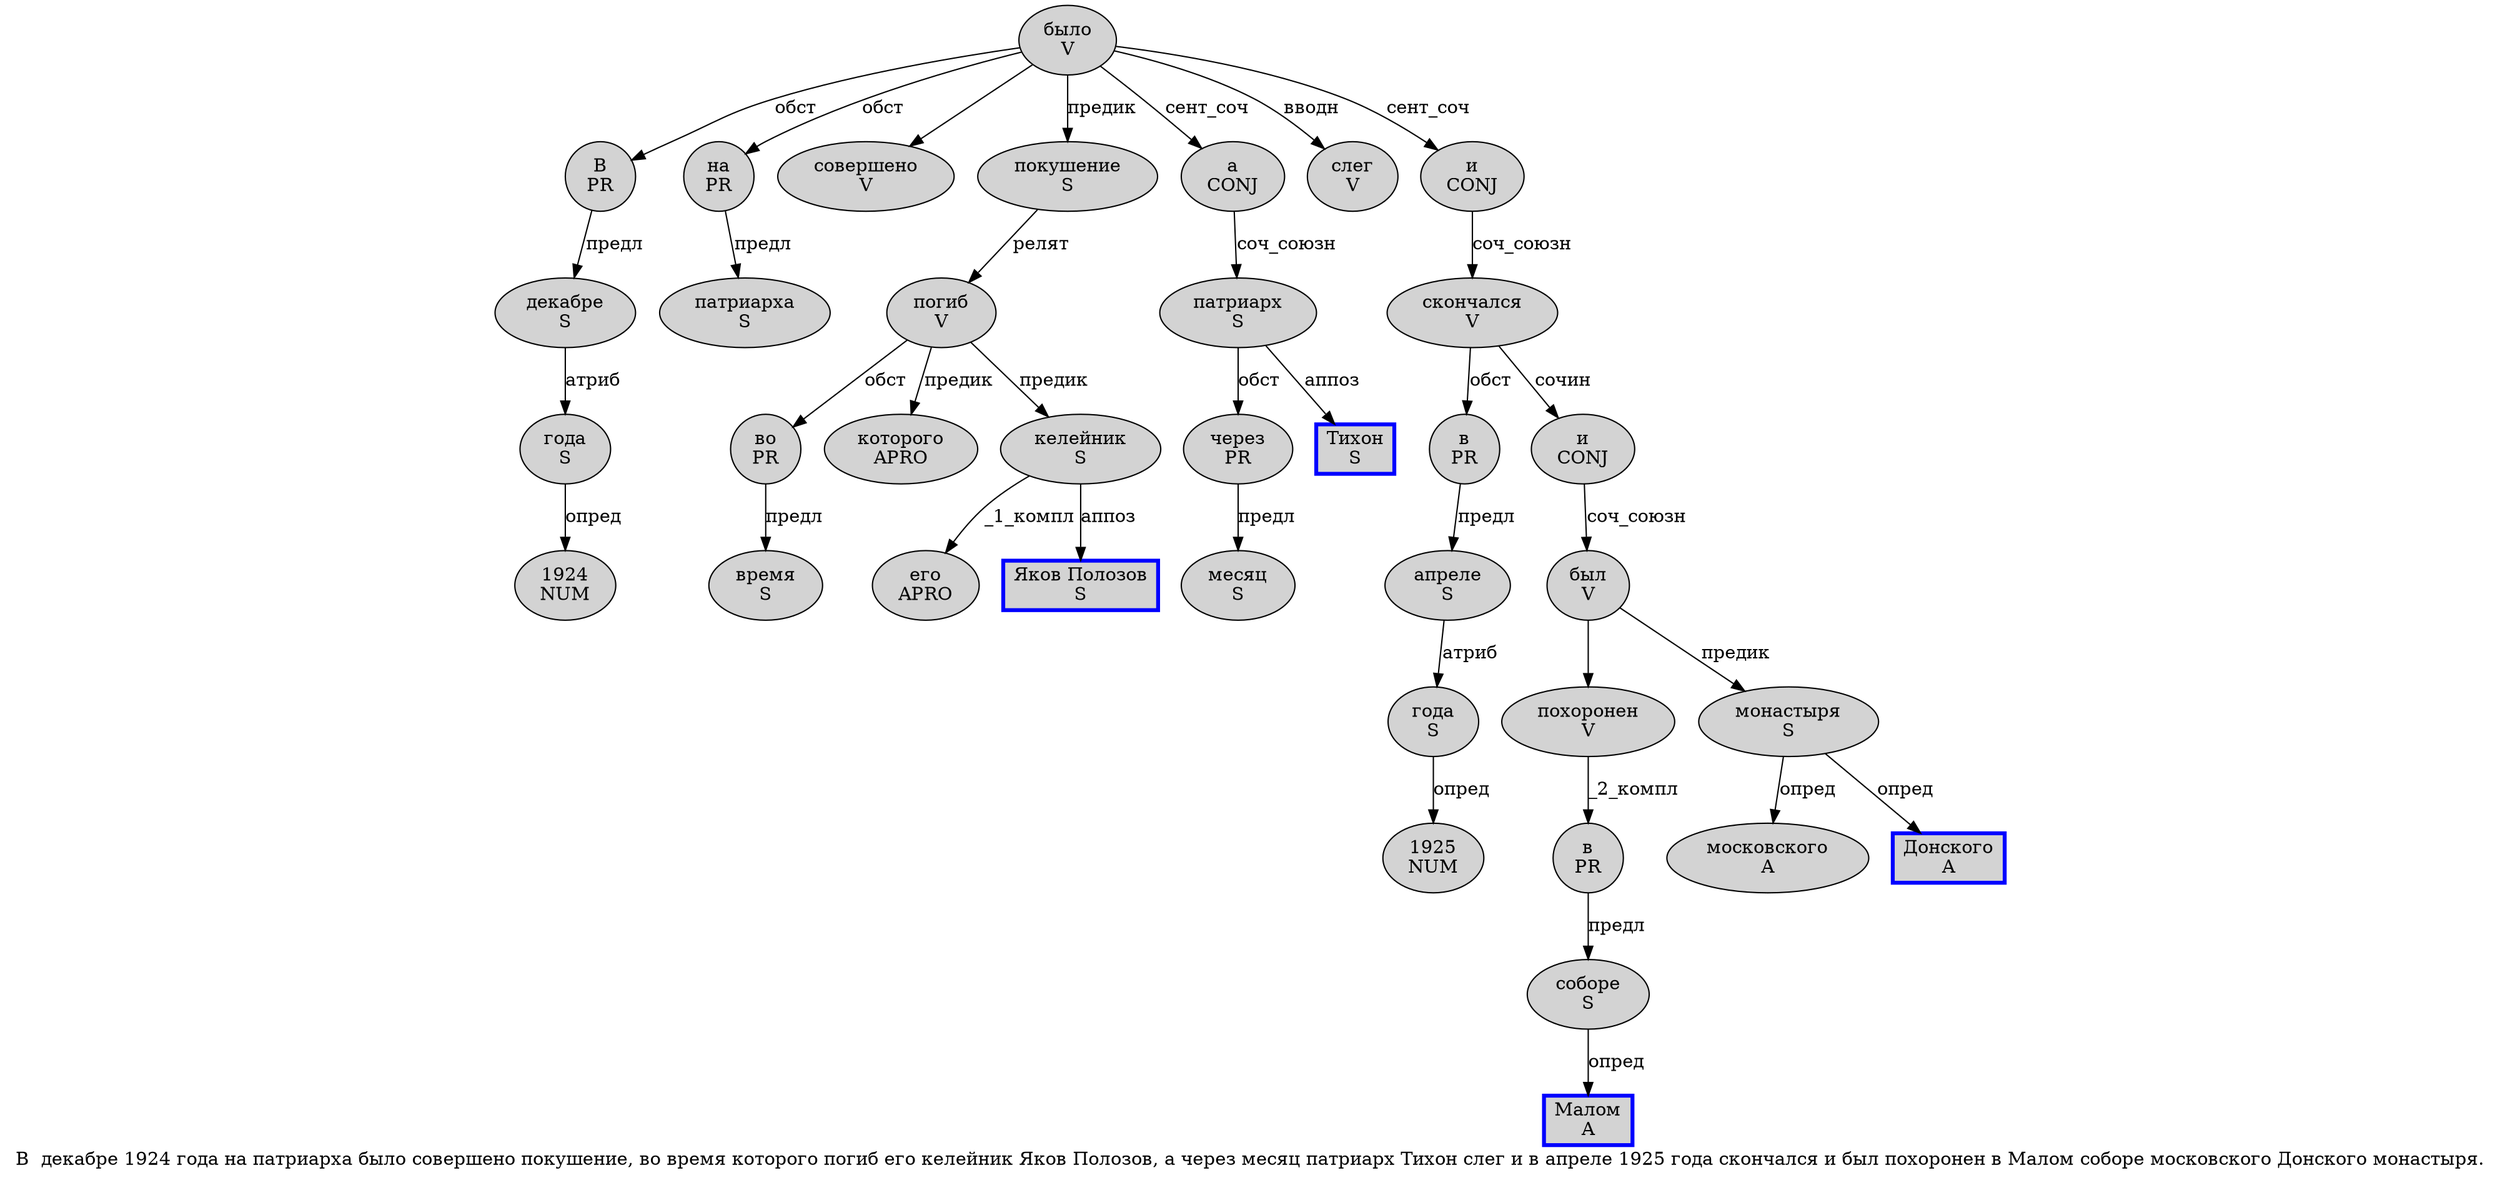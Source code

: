 digraph SENTENCE_1360 {
	graph [label="В  декабре 1924 года на патриарха было совершено покушение, во время которого погиб его келейник Яков Полозов, а через месяц патриарх Тихон слег и в апреле 1925 года скончался и был похоронен в Малом соборе московского Донского монастыря."]
	node [style=filled]
		0 [label="В
PR" color="" fillcolor=lightgray penwidth=1 shape=ellipse]
		1 [label="декабре
S" color="" fillcolor=lightgray penwidth=1 shape=ellipse]
		2 [label="1924
NUM" color="" fillcolor=lightgray penwidth=1 shape=ellipse]
		3 [label="года
S" color="" fillcolor=lightgray penwidth=1 shape=ellipse]
		4 [label="на
PR" color="" fillcolor=lightgray penwidth=1 shape=ellipse]
		5 [label="патриарха
S" color="" fillcolor=lightgray penwidth=1 shape=ellipse]
		6 [label="было
V" color="" fillcolor=lightgray penwidth=1 shape=ellipse]
		7 [label="совершено
V" color="" fillcolor=lightgray penwidth=1 shape=ellipse]
		8 [label="покушение
S" color="" fillcolor=lightgray penwidth=1 shape=ellipse]
		10 [label="во
PR" color="" fillcolor=lightgray penwidth=1 shape=ellipse]
		11 [label="время
S" color="" fillcolor=lightgray penwidth=1 shape=ellipse]
		12 [label="которого
APRO" color="" fillcolor=lightgray penwidth=1 shape=ellipse]
		13 [label="погиб
V" color="" fillcolor=lightgray penwidth=1 shape=ellipse]
		14 [label="его
APRO" color="" fillcolor=lightgray penwidth=1 shape=ellipse]
		15 [label="келейник
S" color="" fillcolor=lightgray penwidth=1 shape=ellipse]
		16 [label="Яков Полозов
S" color=blue fillcolor=lightgray penwidth=3 shape=box]
		18 [label="а
CONJ" color="" fillcolor=lightgray penwidth=1 shape=ellipse]
		19 [label="через
PR" color="" fillcolor=lightgray penwidth=1 shape=ellipse]
		20 [label="месяц
S" color="" fillcolor=lightgray penwidth=1 shape=ellipse]
		21 [label="патриарх
S" color="" fillcolor=lightgray penwidth=1 shape=ellipse]
		22 [label="Тихон
S" color=blue fillcolor=lightgray penwidth=3 shape=box]
		23 [label="слег
V" color="" fillcolor=lightgray penwidth=1 shape=ellipse]
		24 [label="и
CONJ" color="" fillcolor=lightgray penwidth=1 shape=ellipse]
		25 [label="в
PR" color="" fillcolor=lightgray penwidth=1 shape=ellipse]
		26 [label="апреле
S" color="" fillcolor=lightgray penwidth=1 shape=ellipse]
		27 [label="1925
NUM" color="" fillcolor=lightgray penwidth=1 shape=ellipse]
		28 [label="года
S" color="" fillcolor=lightgray penwidth=1 shape=ellipse]
		29 [label="скончался
V" color="" fillcolor=lightgray penwidth=1 shape=ellipse]
		30 [label="и
CONJ" color="" fillcolor=lightgray penwidth=1 shape=ellipse]
		31 [label="был
V" color="" fillcolor=lightgray penwidth=1 shape=ellipse]
		32 [label="похоронен
V" color="" fillcolor=lightgray penwidth=1 shape=ellipse]
		33 [label="в
PR" color="" fillcolor=lightgray penwidth=1 shape=ellipse]
		34 [label="Малом
A" color=blue fillcolor=lightgray penwidth=3 shape=box]
		35 [label="соборе
S" color="" fillcolor=lightgray penwidth=1 shape=ellipse]
		36 [label="московского
A" color="" fillcolor=lightgray penwidth=1 shape=ellipse]
		37 [label="Донского
A" color=blue fillcolor=lightgray penwidth=3 shape=box]
		38 [label="монастыря
S" color="" fillcolor=lightgray penwidth=1 shape=ellipse]
			6 -> 0 [label="обст"]
			6 -> 4 [label="обст"]
			6 -> 7
			6 -> 8 [label="предик"]
			6 -> 18 [label="сент_соч"]
			6 -> 23 [label="вводн"]
			6 -> 24 [label="сент_соч"]
			13 -> 10 [label="обст"]
			13 -> 12 [label="предик"]
			13 -> 15 [label="предик"]
			8 -> 13 [label="релят"]
			31 -> 32
			31 -> 38 [label="предик"]
			0 -> 1 [label="предл"]
			38 -> 36 [label="опред"]
			38 -> 37 [label="опред"]
			25 -> 26 [label="предл"]
			33 -> 35 [label="предл"]
			4 -> 5 [label="предл"]
			30 -> 31 [label="соч_союзн"]
			24 -> 29 [label="соч_союзн"]
			3 -> 2 [label="опред"]
			18 -> 21 [label="соч_союзн"]
			28 -> 27 [label="опред"]
			19 -> 20 [label="предл"]
			32 -> 33 [label="_2_компл"]
			15 -> 14 [label="_1_компл"]
			15 -> 16 [label="аппоз"]
			29 -> 25 [label="обст"]
			29 -> 30 [label="сочин"]
			1 -> 3 [label="атриб"]
			26 -> 28 [label="атриб"]
			10 -> 11 [label="предл"]
			35 -> 34 [label="опред"]
			21 -> 19 [label="обст"]
			21 -> 22 [label="аппоз"]
}